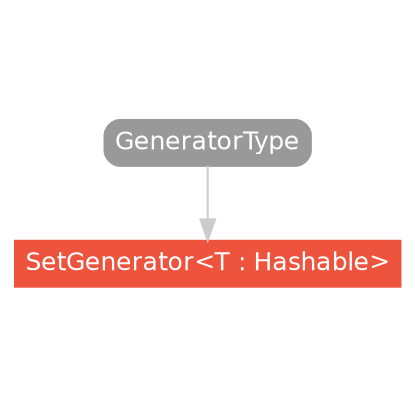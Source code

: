 strict digraph "SetGenerator<T : Hashable> - Type Hierarchy - SwiftDoc.org" {
    pad="0.1,0.8"
    node [shape=box, style="filled,rounded", color="#999999", fillcolor="#999999", fontcolor=white, fontname=Helvetica, fontnames="Helvetica,sansserif", fontsize=12, margin="0.07,0.05", height="0.3"]
    edge [color="#cccccc"]
    "GeneratorType" [URL="/protocol/GeneratorType/"]
    "SetGenerator<T : Hashable>" [URL="/type/SetGenerator/", style="filled", fillcolor="#ee543d", color="#ee543d"]    "GeneratorType" -> "SetGenerator<T : Hashable>"
    subgraph Types {
        rank = max; "SetGenerator<T : Hashable>";
    }
}